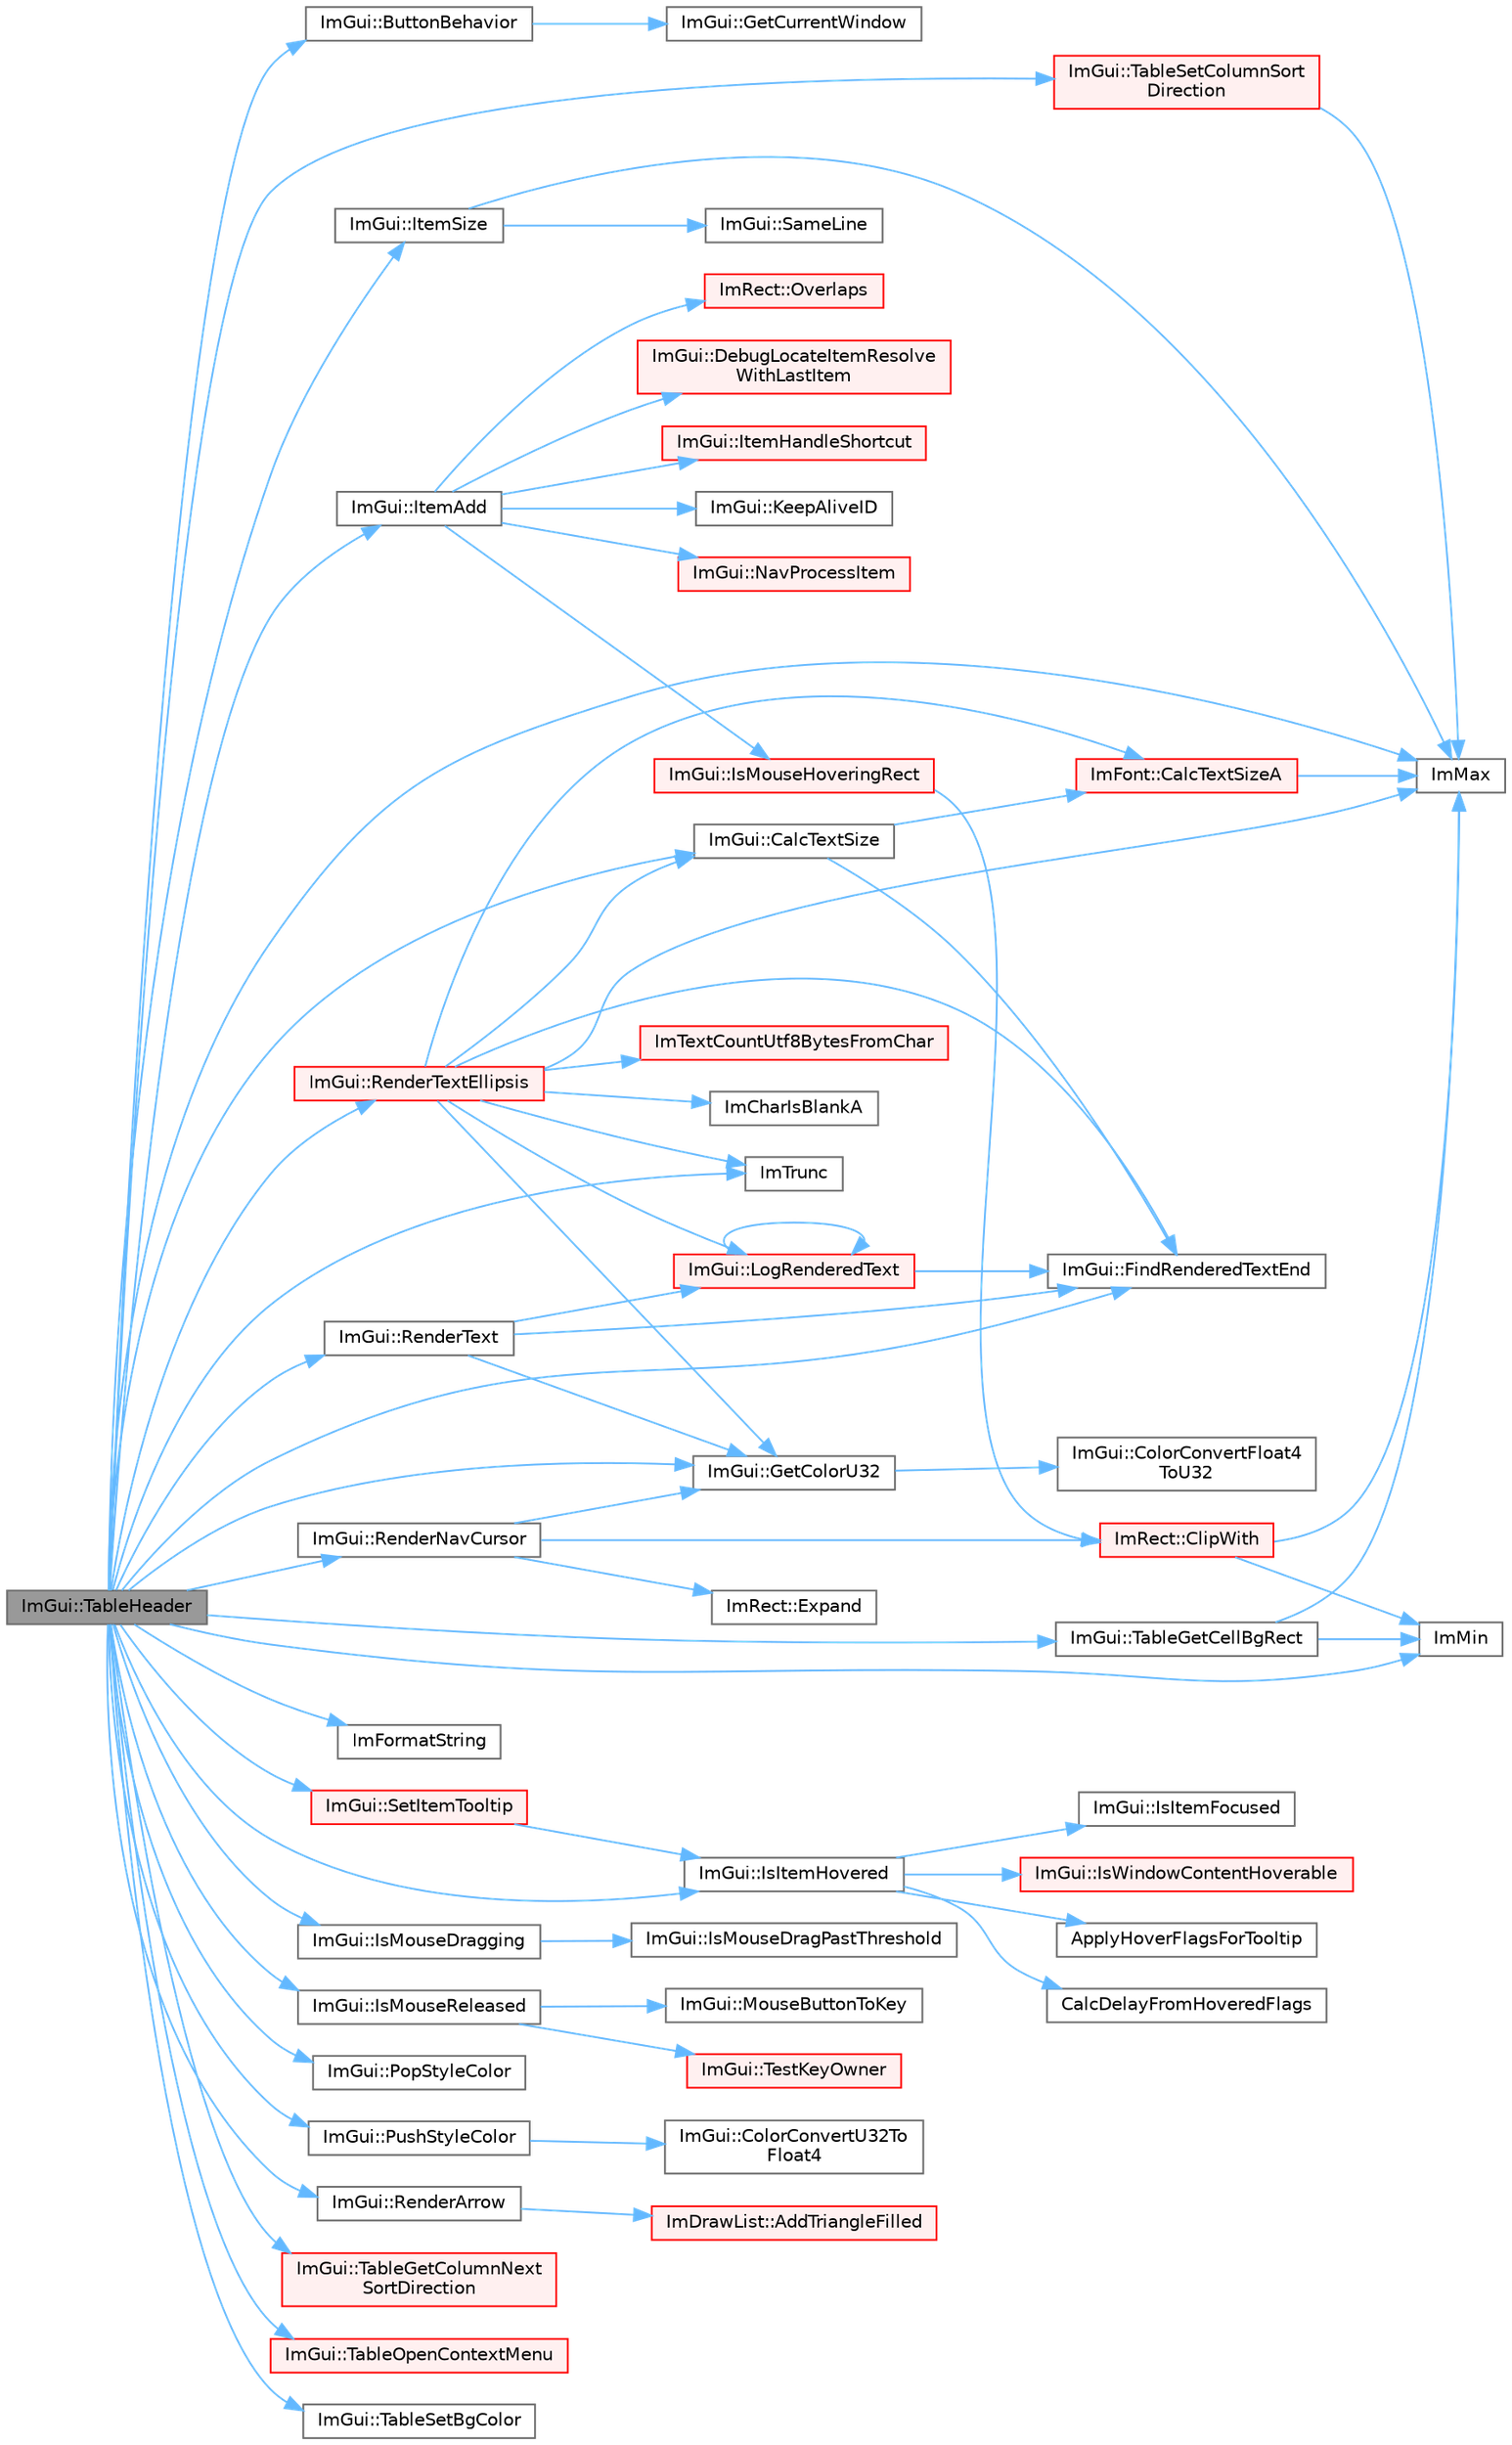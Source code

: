 digraph "ImGui::TableHeader"
{
 // LATEX_PDF_SIZE
  bgcolor="transparent";
  edge [fontname=Helvetica,fontsize=10,labelfontname=Helvetica,labelfontsize=10];
  node [fontname=Helvetica,fontsize=10,shape=box,height=0.2,width=0.4];
  rankdir="LR";
  Node1 [id="Node000001",label="ImGui::TableHeader",height=0.2,width=0.4,color="gray40", fillcolor="grey60", style="filled", fontcolor="black",tooltip=" "];
  Node1 -> Node2 [id="edge1_Node000001_Node000002",color="steelblue1",style="solid",tooltip=" "];
  Node2 [id="Node000002",label="ImGui::ButtonBehavior",height=0.2,width=0.4,color="grey40", fillcolor="white", style="filled",URL="$namespace_im_gui.html#a65a4f18b1bc8ce0f351687922089f374",tooltip=" "];
  Node2 -> Node3 [id="edge2_Node000002_Node000003",color="steelblue1",style="solid",tooltip=" "];
  Node3 [id="Node000003",label="ImGui::GetCurrentWindow",height=0.2,width=0.4,color="grey40", fillcolor="white", style="filled",URL="$namespace_im_gui.html#ac452417b5004ca16a814a72cff153526",tooltip=" "];
  Node1 -> Node4 [id="edge3_Node000001_Node000004",color="steelblue1",style="solid",tooltip=" "];
  Node4 [id="Node000004",label="ImGui::CalcTextSize",height=0.2,width=0.4,color="grey40", fillcolor="white", style="filled",URL="$namespace_im_gui.html#a848b9db6cc4a186751c0ecebcaadc33b",tooltip=" "];
  Node4 -> Node5 [id="edge4_Node000004_Node000005",color="steelblue1",style="solid",tooltip=" "];
  Node5 [id="Node000005",label="ImFont::CalcTextSizeA",height=0.2,width=0.4,color="red", fillcolor="#FFF0F0", style="filled",URL="$struct_im_font.html#a418146c00c3dee351a411b952cce5175",tooltip=" "];
  Node5 -> Node12 [id="edge5_Node000005_Node000012",color="steelblue1",style="solid",tooltip=" "];
  Node12 [id="Node000012",label="ImMax",height=0.2,width=0.4,color="grey40", fillcolor="white", style="filled",URL="$imgui__internal_8h.html#a7667efd95147d0422f140917c71a9226",tooltip=" "];
  Node4 -> Node13 [id="edge6_Node000004_Node000013",color="steelblue1",style="solid",tooltip=" "];
  Node13 [id="Node000013",label="ImGui::FindRenderedTextEnd",height=0.2,width=0.4,color="grey40", fillcolor="white", style="filled",URL="$namespace_im_gui.html#a7671e1dbc803a31b06081b52a771d83f",tooltip=" "];
  Node1 -> Node13 [id="edge7_Node000001_Node000013",color="steelblue1",style="solid",tooltip=" "];
  Node1 -> Node14 [id="edge8_Node000001_Node000014",color="steelblue1",style="solid",tooltip=" "];
  Node14 [id="Node000014",label="ImGui::GetColorU32",height=0.2,width=0.4,color="grey40", fillcolor="white", style="filled",URL="$namespace_im_gui.html#a0de2d9bd347d9866511eb8d014e62556",tooltip=" "];
  Node14 -> Node15 [id="edge9_Node000014_Node000015",color="steelblue1",style="solid",tooltip=" "];
  Node15 [id="Node000015",label="ImGui::ColorConvertFloat4\lToU32",height=0.2,width=0.4,color="grey40", fillcolor="white", style="filled",URL="$namespace_im_gui.html#abe2691de0b1a71c774ab24cc91564a94",tooltip=" "];
  Node1 -> Node16 [id="edge10_Node000001_Node000016",color="steelblue1",style="solid",tooltip=" "];
  Node16 [id="Node000016",label="ImFormatString",height=0.2,width=0.4,color="grey40", fillcolor="white", style="filled",URL="$imgui_8cpp.html#a75ccaf7d676b1f567ba888ae42ac3809",tooltip=" "];
  Node1 -> Node12 [id="edge11_Node000001_Node000012",color="steelblue1",style="solid",tooltip=" "];
  Node1 -> Node11 [id="edge12_Node000001_Node000011",color="steelblue1",style="solid",tooltip=" "];
  Node11 [id="Node000011",label="ImMin",height=0.2,width=0.4,color="grey40", fillcolor="white", style="filled",URL="$imgui__internal_8h.html#a7f9d7828066a9d61b5630adcdf4655d3",tooltip=" "];
  Node1 -> Node17 [id="edge13_Node000001_Node000017",color="steelblue1",style="solid",tooltip=" "];
  Node17 [id="Node000017",label="ImTrunc",height=0.2,width=0.4,color="grey40", fillcolor="white", style="filled",URL="$imgui__internal_8h.html#a34870cae27ccd450c17ec3d3910b2da4",tooltip=" "];
  Node1 -> Node18 [id="edge14_Node000001_Node000018",color="steelblue1",style="solid",tooltip=" "];
  Node18 [id="Node000018",label="ImGui::IsItemHovered",height=0.2,width=0.4,color="grey40", fillcolor="white", style="filled",URL="$namespace_im_gui.html#ac9a400eff3a9561d95e80486c52a660b",tooltip=" "];
  Node18 -> Node19 [id="edge15_Node000018_Node000019",color="steelblue1",style="solid",tooltip=" "];
  Node19 [id="Node000019",label="ApplyHoverFlagsForTooltip",height=0.2,width=0.4,color="grey40", fillcolor="white", style="filled",URL="$imgui_8cpp.html#a989cfbd85e6f3d725efd883c4275872e",tooltip=" "];
  Node18 -> Node20 [id="edge16_Node000018_Node000020",color="steelblue1",style="solid",tooltip=" "];
  Node20 [id="Node000020",label="CalcDelayFromHoveredFlags",height=0.2,width=0.4,color="grey40", fillcolor="white", style="filled",URL="$imgui_8cpp.html#a486a2f0ac6b8bc3c18f14d08b3c808d6",tooltip=" "];
  Node18 -> Node21 [id="edge17_Node000018_Node000021",color="steelblue1",style="solid",tooltip=" "];
  Node21 [id="Node000021",label="ImGui::IsItemFocused",height=0.2,width=0.4,color="grey40", fillcolor="white", style="filled",URL="$namespace_im_gui.html#add3290865a67327258c3a32b695adb28",tooltip=" "];
  Node18 -> Node22 [id="edge18_Node000018_Node000022",color="steelblue1",style="solid",tooltip=" "];
  Node22 [id="Node000022",label="ImGui::IsWindowContentHoverable",height=0.2,width=0.4,color="red", fillcolor="#FFF0F0", style="filled",URL="$namespace_im_gui.html#ab3095c274afa3c3d73e1d5cae190f469",tooltip=" "];
  Node1 -> Node24 [id="edge19_Node000001_Node000024",color="steelblue1",style="solid",tooltip=" "];
  Node24 [id="Node000024",label="ImGui::IsMouseDragging",height=0.2,width=0.4,color="grey40", fillcolor="white", style="filled",URL="$namespace_im_gui.html#a0fc57160c83b9f2707fa762f8ac2f8ba",tooltip=" "];
  Node24 -> Node25 [id="edge20_Node000024_Node000025",color="steelblue1",style="solid",tooltip=" "];
  Node25 [id="Node000025",label="ImGui::IsMouseDragPastThreshold",height=0.2,width=0.4,color="grey40", fillcolor="white", style="filled",URL="$namespace_im_gui.html#ad1b3473eaad344022a022acfd45b0f5c",tooltip=" "];
  Node1 -> Node26 [id="edge21_Node000001_Node000026",color="steelblue1",style="solid",tooltip=" "];
  Node26 [id="Node000026",label="ImGui::IsMouseReleased",height=0.2,width=0.4,color="grey40", fillcolor="white", style="filled",URL="$namespace_im_gui.html#ae53a0c1818d2804e3b1331f0c1777434",tooltip=" "];
  Node26 -> Node27 [id="edge22_Node000026_Node000027",color="steelblue1",style="solid",tooltip=" "];
  Node27 [id="Node000027",label="ImGui::MouseButtonToKey",height=0.2,width=0.4,color="grey40", fillcolor="white", style="filled",URL="$namespace_im_gui.html#a25689086f813c9714c4bbd4e3d5e669c",tooltip=" "];
  Node26 -> Node28 [id="edge23_Node000026_Node000028",color="steelblue1",style="solid",tooltip=" "];
  Node28 [id="Node000028",label="ImGui::TestKeyOwner",height=0.2,width=0.4,color="red", fillcolor="#FFF0F0", style="filled",URL="$namespace_im_gui.html#ad12c5be2f1c691e4e6656524248824fb",tooltip=" "];
  Node1 -> Node35 [id="edge24_Node000001_Node000035",color="steelblue1",style="solid",tooltip=" "];
  Node35 [id="Node000035",label="ImGui::ItemAdd",height=0.2,width=0.4,color="grey40", fillcolor="white", style="filled",URL="$namespace_im_gui.html#a0c2ccafc8d403c02a6590ac21157b9ac",tooltip=" "];
  Node35 -> Node36 [id="edge25_Node000035_Node000036",color="steelblue1",style="solid",tooltip=" "];
  Node36 [id="Node000036",label="ImGui::DebugLocateItemResolve\lWithLastItem",height=0.2,width=0.4,color="red", fillcolor="#FFF0F0", style="filled",URL="$namespace_im_gui.html#ae8ab0d7dfc90af8e82db3ed9e7829219",tooltip=" "];
  Node35 -> Node59 [id="edge26_Node000035_Node000059",color="steelblue1",style="solid",tooltip=" "];
  Node59 [id="Node000059",label="ImGui::IsMouseHoveringRect",height=0.2,width=0.4,color="red", fillcolor="#FFF0F0", style="filled",URL="$namespace_im_gui.html#ae0b8ea0e06c457316d6aed6c5b2a1c25",tooltip=" "];
  Node59 -> Node60 [id="edge27_Node000059_Node000060",color="steelblue1",style="solid",tooltip=" "];
  Node60 [id="Node000060",label="ImRect::ClipWith",height=0.2,width=0.4,color="red", fillcolor="#FFF0F0", style="filled",URL="$struct_im_rect.html#ac02d5cf6ce0358aea9ed9df43d368f3f",tooltip=" "];
  Node60 -> Node12 [id="edge28_Node000060_Node000012",color="steelblue1",style="solid",tooltip=" "];
  Node60 -> Node11 [id="edge29_Node000060_Node000011",color="steelblue1",style="solid",tooltip=" "];
  Node35 -> Node63 [id="edge30_Node000035_Node000063",color="steelblue1",style="solid",tooltip=" "];
  Node63 [id="Node000063",label="ImGui::ItemHandleShortcut",height=0.2,width=0.4,color="red", fillcolor="#FFF0F0", style="filled",URL="$namespace_im_gui.html#a338deb537666a886cf3ece08c07e9fa9",tooltip=" "];
  Node35 -> Node66 [id="edge31_Node000035_Node000066",color="steelblue1",style="solid",tooltip=" "];
  Node66 [id="Node000066",label="ImGui::KeepAliveID",height=0.2,width=0.4,color="grey40", fillcolor="white", style="filled",URL="$namespace_im_gui.html#a85a245c78a9f7c351636bdad6e60c488",tooltip=" "];
  Node35 -> Node67 [id="edge32_Node000035_Node000067",color="steelblue1",style="solid",tooltip=" "];
  Node67 [id="Node000067",label="ImGui::NavProcessItem",height=0.2,width=0.4,color="red", fillcolor="#FFF0F0", style="filled",URL="$namespace_im_gui.html#aa217c2f0448788f3c064bf828a8f9d8f",tooltip=" "];
  Node35 -> Node86 [id="edge33_Node000035_Node000086",color="steelblue1",style="solid",tooltip=" "];
  Node86 [id="Node000086",label="ImRect::Overlaps",height=0.2,width=0.4,color="red", fillcolor="#FFF0F0", style="filled",URL="$struct_im_rect.html#a0af3bade3781e5e7c6afdf71ccfb0d43",tooltip=" "];
  Node1 -> Node87 [id="edge34_Node000001_Node000087",color="steelblue1",style="solid",tooltip=" "];
  Node87 [id="Node000087",label="ImGui::ItemSize",height=0.2,width=0.4,color="grey40", fillcolor="white", style="filled",URL="$namespace_im_gui.html#a4b5818a652d943ea54e0cec9fb3943d7",tooltip=" "];
  Node87 -> Node12 [id="edge35_Node000087_Node000012",color="steelblue1",style="solid",tooltip=" "];
  Node87 -> Node88 [id="edge36_Node000087_Node000088",color="steelblue1",style="solid",tooltip=" "];
  Node88 [id="Node000088",label="ImGui::SameLine",height=0.2,width=0.4,color="grey40", fillcolor="white", style="filled",URL="$namespace_im_gui.html#addd433eb3aae59119e341e80db474f66",tooltip=" "];
  Node1 -> Node89 [id="edge37_Node000001_Node000089",color="steelblue1",style="solid",tooltip=" "];
  Node89 [id="Node000089",label="ImGui::PopStyleColor",height=0.2,width=0.4,color="grey40", fillcolor="white", style="filled",URL="$namespace_im_gui.html#a9795f730b4043a98b6254738d86efcdc",tooltip=" "];
  Node1 -> Node90 [id="edge38_Node000001_Node000090",color="steelblue1",style="solid",tooltip=" "];
  Node90 [id="Node000090",label="ImGui::PushStyleColor",height=0.2,width=0.4,color="grey40", fillcolor="white", style="filled",URL="$namespace_im_gui.html#a77ee84afb636e05eb4b2d6eeddcc2aa8",tooltip=" "];
  Node90 -> Node91 [id="edge39_Node000090_Node000091",color="steelblue1",style="solid",tooltip=" "];
  Node91 [id="Node000091",label="ImGui::ColorConvertU32To\lFloat4",height=0.2,width=0.4,color="grey40", fillcolor="white", style="filled",URL="$namespace_im_gui.html#a74df648cad381b5ad979c3609b7f4b2a",tooltip=" "];
  Node1 -> Node92 [id="edge40_Node000001_Node000092",color="steelblue1",style="solid",tooltip=" "];
  Node92 [id="Node000092",label="ImGui::RenderArrow",height=0.2,width=0.4,color="grey40", fillcolor="white", style="filled",URL="$namespace_im_gui.html#a7ec12551caa737505087c80e38b94937",tooltip=" "];
  Node92 -> Node93 [id="edge41_Node000092_Node000093",color="steelblue1",style="solid",tooltip=" "];
  Node93 [id="Node000093",label="ImDrawList::AddTriangleFilled",height=0.2,width=0.4,color="red", fillcolor="#FFF0F0", style="filled",URL="$struct_im_draw_list.html#af1dd4a3888034c5f71b66a38e44edf31",tooltip=" "];
  Node1 -> Node94 [id="edge42_Node000001_Node000094",color="steelblue1",style="solid",tooltip=" "];
  Node94 [id="Node000094",label="ImGui::RenderNavCursor",height=0.2,width=0.4,color="grey40", fillcolor="white", style="filled",URL="$namespace_im_gui.html#a2722dcfe26c7f6e8cd522102ef5b7df2",tooltip=" "];
  Node94 -> Node60 [id="edge43_Node000094_Node000060",color="steelblue1",style="solid",tooltip=" "];
  Node94 -> Node95 [id="edge44_Node000094_Node000095",color="steelblue1",style="solid",tooltip=" "];
  Node95 [id="Node000095",label="ImRect::Expand",height=0.2,width=0.4,color="grey40", fillcolor="white", style="filled",URL="$struct_im_rect.html#af33a7424c3341d08acd69da30c27c753",tooltip=" "];
  Node94 -> Node14 [id="edge45_Node000094_Node000014",color="steelblue1",style="solid",tooltip=" "];
  Node1 -> Node96 [id="edge46_Node000001_Node000096",color="steelblue1",style="solid",tooltip=" "];
  Node96 [id="Node000096",label="ImGui::RenderText",height=0.2,width=0.4,color="grey40", fillcolor="white", style="filled",URL="$namespace_im_gui.html#a9971ce57f2a288ac3a12df886c5550d1",tooltip=" "];
  Node96 -> Node13 [id="edge47_Node000096_Node000013",color="steelblue1",style="solid",tooltip=" "];
  Node96 -> Node14 [id="edge48_Node000096_Node000014",color="steelblue1",style="solid",tooltip=" "];
  Node96 -> Node97 [id="edge49_Node000096_Node000097",color="steelblue1",style="solid",tooltip=" "];
  Node97 [id="Node000097",label="ImGui::LogRenderedText",height=0.2,width=0.4,color="red", fillcolor="#FFF0F0", style="filled",URL="$namespace_im_gui.html#a7a0d62e33f2236ec2f789e24ca0fb56f",tooltip=" "];
  Node97 -> Node13 [id="edge50_Node000097_Node000013",color="steelblue1",style="solid",tooltip=" "];
  Node97 -> Node97 [id="edge51_Node000097_Node000097",color="steelblue1",style="solid",tooltip=" "];
  Node1 -> Node102 [id="edge52_Node000001_Node000102",color="steelblue1",style="solid",tooltip=" "];
  Node102 [id="Node000102",label="ImGui::RenderTextEllipsis",height=0.2,width=0.4,color="red", fillcolor="#FFF0F0", style="filled",URL="$namespace_im_gui.html#a029bab9f4602be86178307b168975a6d",tooltip=" "];
  Node102 -> Node4 [id="edge53_Node000102_Node000004",color="steelblue1",style="solid",tooltip=" "];
  Node102 -> Node5 [id="edge54_Node000102_Node000005",color="steelblue1",style="solid",tooltip=" "];
  Node102 -> Node13 [id="edge55_Node000102_Node000013",color="steelblue1",style="solid",tooltip=" "];
  Node102 -> Node14 [id="edge56_Node000102_Node000014",color="steelblue1",style="solid",tooltip=" "];
  Node102 -> Node7 [id="edge57_Node000102_Node000007",color="steelblue1",style="solid",tooltip=" "];
  Node7 [id="Node000007",label="ImCharIsBlankA",height=0.2,width=0.4,color="grey40", fillcolor="white", style="filled",URL="$imgui__internal_8h.html#ac22c577d0d6591a9d948ab5590663359",tooltip=" "];
  Node102 -> Node12 [id="edge58_Node000102_Node000012",color="steelblue1",style="solid",tooltip=" "];
  Node102 -> Node103 [id="edge59_Node000102_Node000103",color="steelblue1",style="solid",tooltip=" "];
  Node103 [id="Node000103",label="ImTextCountUtf8BytesFromChar",height=0.2,width=0.4,color="red", fillcolor="#FFF0F0", style="filled",URL="$imgui_8cpp.html#ae1d5a0a2772f1e426f4bedbf4148235d",tooltip=" "];
  Node102 -> Node17 [id="edge60_Node000102_Node000017",color="steelblue1",style="solid",tooltip=" "];
  Node102 -> Node97 [id="edge61_Node000102_Node000097",color="steelblue1",style="solid",tooltip=" "];
  Node1 -> Node108 [id="edge62_Node000001_Node000108",color="steelblue1",style="solid",tooltip=" "];
  Node108 [id="Node000108",label="ImGui::SetItemTooltip",height=0.2,width=0.4,color="red", fillcolor="#FFF0F0", style="filled",URL="$namespace_im_gui.html#a3685a04624f724222fa78824de3a1c63",tooltip=" "];
  Node108 -> Node18 [id="edge63_Node000108_Node000018",color="steelblue1",style="solid",tooltip=" "];
  Node1 -> Node316 [id="edge64_Node000001_Node000316",color="steelblue1",style="solid",tooltip=" "];
  Node316 [id="Node000316",label="ImGui::TableGetCellBgRect",height=0.2,width=0.4,color="grey40", fillcolor="white", style="filled",URL="$namespace_im_gui.html#aa778a80828627fcd199784f4591a97d1",tooltip=" "];
  Node316 -> Node12 [id="edge65_Node000316_Node000012",color="steelblue1",style="solid",tooltip=" "];
  Node316 -> Node11 [id="edge66_Node000316_Node000011",color="steelblue1",style="solid",tooltip=" "];
  Node1 -> Node516 [id="edge67_Node000001_Node000516",color="steelblue1",style="solid",tooltip=" "];
  Node516 [id="Node000516",label="ImGui::TableGetColumnNext\lSortDirection",height=0.2,width=0.4,color="red", fillcolor="#FFF0F0", style="filled",URL="$namespace_im_gui.html#a25bb5e856111000a1f898473f190c506",tooltip=" "];
  Node1 -> Node323 [id="edge68_Node000001_Node000323",color="steelblue1",style="solid",tooltip=" "];
  Node323 [id="Node000323",label="ImGui::TableOpenContextMenu",height=0.2,width=0.4,color="red", fillcolor="#FFF0F0", style="filled",URL="$namespace_im_gui.html#afa05e82c8b5239452806770e5f9efd70",tooltip=" "];
  Node1 -> Node517 [id="edge69_Node000001_Node000517",color="steelblue1",style="solid",tooltip=" "];
  Node517 [id="Node000517",label="ImGui::TableSetBgColor",height=0.2,width=0.4,color="grey40", fillcolor="white", style="filled",URL="$namespace_im_gui.html#ae8fa85b0cea3c12f73d9432cab64d50a",tooltip=" "];
  Node1 -> Node344 [id="edge70_Node000001_Node000344",color="steelblue1",style="solid",tooltip=" "];
  Node344 [id="Node000344",label="ImGui::TableSetColumnSort\lDirection",height=0.2,width=0.4,color="red", fillcolor="#FFF0F0", style="filled",URL="$namespace_im_gui.html#a5db8b6e07ea254b0a63e064a64847b99",tooltip=" "];
  Node344 -> Node12 [id="edge71_Node000344_Node000012",color="steelblue1",style="solid",tooltip=" "];
}
